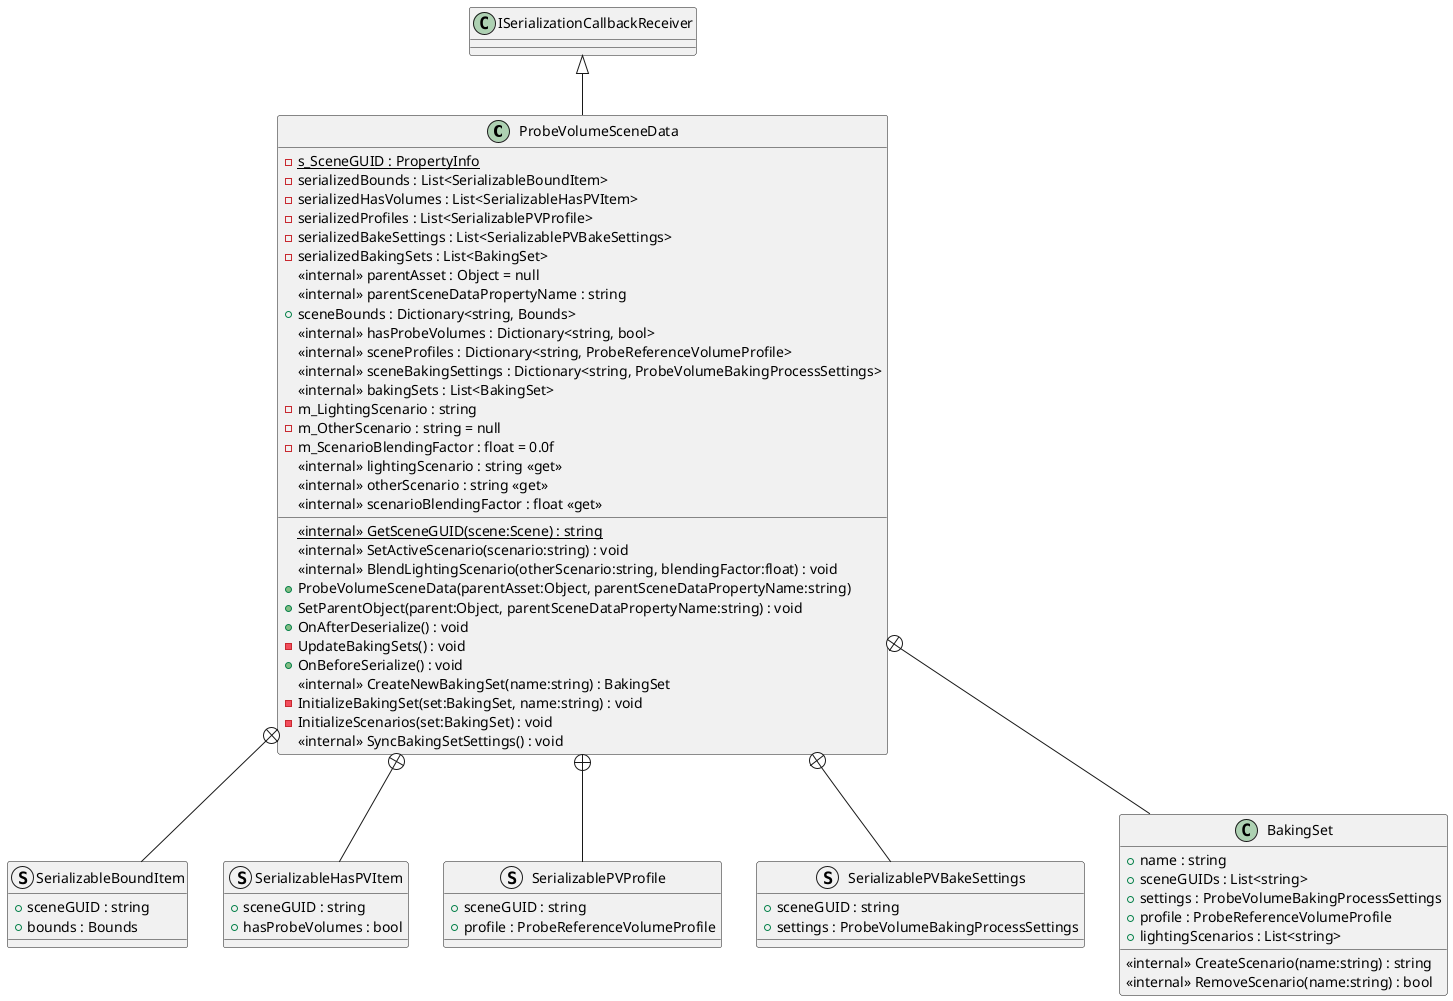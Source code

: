@startuml
class ProbeVolumeSceneData {
    {static} - s_SceneGUID : PropertyInfo
    {static} <<internal>> GetSceneGUID(scene:Scene) : string
    - serializedBounds : List<SerializableBoundItem>
    - serializedHasVolumes : List<SerializableHasPVItem>
    - serializedProfiles : List<SerializablePVProfile>
    - serializedBakeSettings : List<SerializablePVBakeSettings>
    - serializedBakingSets : List<BakingSet>
    <<internal>> parentAsset : Object = null
    <<internal>> parentSceneDataPropertyName : string
    + sceneBounds : Dictionary<string, Bounds>
    <<internal>> hasProbeVolumes : Dictionary<string, bool>
    <<internal>> sceneProfiles : Dictionary<string, ProbeReferenceVolumeProfile>
    <<internal>> sceneBakingSettings : Dictionary<string, ProbeVolumeBakingProcessSettings>
    <<internal>> bakingSets : List<BakingSet>
    - m_LightingScenario : string
    - m_OtherScenario : string = null
    - m_ScenarioBlendingFactor : float = 0.0f
    <<internal>> lightingScenario : string <<get>>
    <<internal>> otherScenario : string <<get>>
    <<internal>> scenarioBlendingFactor : float <<get>>
    <<internal>> SetActiveScenario(scenario:string) : void
    <<internal>> BlendLightingScenario(otherScenario:string, blendingFactor:float) : void
    + ProbeVolumeSceneData(parentAsset:Object, parentSceneDataPropertyName:string)
    + SetParentObject(parent:Object, parentSceneDataPropertyName:string) : void
    + OnAfterDeserialize() : void
    - UpdateBakingSets() : void
    + OnBeforeSerialize() : void
    <<internal>> CreateNewBakingSet(name:string) : BakingSet
    - InitializeBakingSet(set:BakingSet, name:string) : void
    - InitializeScenarios(set:BakingSet) : void
    <<internal>> SyncBakingSetSettings() : void
}
struct SerializableBoundItem {
    + sceneGUID : string
    + bounds : Bounds
}
struct SerializableHasPVItem {
    + sceneGUID : string
    + hasProbeVolumes : bool
}
struct SerializablePVProfile {
    + sceneGUID : string
    + profile : ProbeReferenceVolumeProfile
}
struct SerializablePVBakeSettings {
    + sceneGUID : string
    + settings : ProbeVolumeBakingProcessSettings
}
class BakingSet {
    + name : string
    + sceneGUIDs : List<string>
    + settings : ProbeVolumeBakingProcessSettings
    + profile : ProbeReferenceVolumeProfile
    + lightingScenarios : List<string>
    <<internal>> CreateScenario(name:string) : string
    <<internal>> RemoveScenario(name:string) : bool
}
ISerializationCallbackReceiver <|-- ProbeVolumeSceneData
ProbeVolumeSceneData +-- SerializableBoundItem
ProbeVolumeSceneData +-- SerializableHasPVItem
ProbeVolumeSceneData +-- SerializablePVProfile
ProbeVolumeSceneData +-- SerializablePVBakeSettings
ProbeVolumeSceneData +-- BakingSet
@enduml
